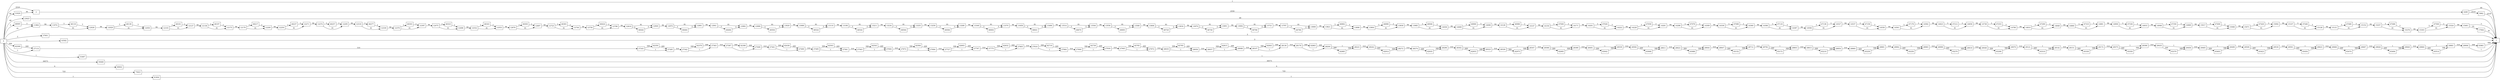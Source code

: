 digraph {
	graph [rankdir=LR]
	node [shape=rectangle]
	2 -> 4268 [label=2559]
	4268 -> 1 [label=40]
	4268 -> 5982 [label=2519]
	5982 -> 1 [label=2519]
	11964 -> 11974 [label=84]
	11974 -> 12028 [label=81]
	11974 -> 46118 [label=3]
	12028 -> 12029 [label=84]
	12029 -> 12050 [label=81]
	12029 -> 46138 [label=3]
	12050 -> 12103 [label=84]
	12103 -> 12127 [label=81]
	12103 -> 46161 [label=3]
	12127 -> 12138 [label=84]
	12138 -> 12175 [label=81]
	12138 -> 46197 [label=3]
	12175 -> 12179 [label=84]
	12179 -> 12200 [label=81]
	12179 -> 46217 [label=3]
	12200 -> 12250 [label=84]
	12250 -> 12271 [label=81]
	12250 -> 46237 [label=3]
	12271 -> 12274 [label=84]
	12274 -> 12295 [label=81]
	12274 -> 46257 [label=3]
	12295 -> 12318 [label=84]
	12318 -> 12339 [label=81]
	12318 -> 46277 [label=3]
	12339 -> 12370 [label=84]
	12370 -> 12397 [label=81]
	12370 -> 46303 [label=3]
	12397 -> 12475 [label=84]
	12475 -> 12496 [label=81]
	12475 -> 46323 [label=3]
	12496 -> 12532 [label=84]
	12532 -> 12553 [label=81]
	12532 -> 46343 [label=3]
	12553 -> 12676 [label=84]
	12676 -> 12697 [label=81]
	12676 -> 46363 [label=3]
	12697 -> 12723 [label=84]
	12723 -> 12744 [label=81]
	12723 -> 46383 [label=3]
	12744 -> 12756 [label=84]
	12756 -> 12798 [label=81]
	12756 -> 46424 [label=3]
	12798 -> 12819 [label=84]
	12819 -> 12840 [label=81]
	12819 -> 46444 [label=3]
	12840 -> 12870 [label=84]
	12870 -> 12891 [label=81]
	12870 -> 46464 [label=3]
	12891 -> 12941 [label=84]
	12941 -> 12962 [label=81]
	12941 -> 46484 [label=3]
	12962 -> 12999 [label=84]
	12999 -> 13020 [label=81]
	12999 -> 46504 [label=3]
	13020 -> 13089 [label=84]
	13089 -> 13110 [label=81]
	13089 -> 46524 [label=3]
	13110 -> 13190 [label=84]
	13190 -> 13211 [label=81]
	13190 -> 46544 [label=3]
	13211 -> 13234 [label=84]
	13234 -> 13255 [label=81]
	13234 -> 46564 [label=3]
	13255 -> 13259 [label=84]
	13259 -> 13280 [label=81]
	13259 -> 46584 [label=3]
	13280 -> 13349 [label=84]
	13349 -> 13370 [label=81]
	13349 -> 46604 [label=3]
	13370 -> 13458 [label=84]
	13458 -> 13496 [label=81]
	13458 -> 46641 [label=3]
	13496 -> 13514 [label=84]
	13514 -> 13544 [label=81]
	13514 -> 46670 [label=3]
	13544 -> 13556 [label=84]
	13556 -> 13580 [label=81]
	13556 -> 46693 [label=3]
	13580 -> 13606 [label=84]
	13606 -> 13634 [label=81]
	13606 -> 46720 [label=3]
	13634 -> 13670 [label=84]
	13670 -> 13691 [label=81]
	13670 -> 46740 [label=3]
	13691 -> 13694 [label=84]
	13694 -> 13721 [label=81]
	13694 -> 46766 [label=3]
	13721 -> 13787 [label=84]
	13787 -> 13808 [label=81]
	13787 -> 46786 [label=3]
	13808 -> 13821 [label=84]
	13821 -> 13898 [label=81]
	13821 -> 46862 [label=3]
	13898 -> 13904 [label=84]
	13904 -> 13939 [label=81]
	13904 -> 46896 [label=3]
	13939 -> 13985 [label=84]
	13985 -> 14036 [label=81]
	13985 -> 46946 [label=3]
	14036 -> 14069 [label=84]
	14069 -> 14090 [label=81]
	14069 -> 46966 [label=3]
	14090 -> 14126 [label=84]
	14126 -> 14147 [label=81]
	14126 -> 46986 [label=3]
	14147 -> 14150 [label=84]
	14150 -> 14171 [label=81]
	14150 -> 47006 [label=3]
	14171 -> 14201 [label=84]
	14201 -> 14222 [label=81]
	14201 -> 47026 [label=3]
	14222 -> 14228 [label=84]
	14228 -> 14261 [label=81]
	14228 -> 47058 [label=3]
	14261 -> 14288 [label=84]
	14288 -> 14309 [label=81]
	14288 -> 47078 [label=3]
	14309 -> 14339 [label=84]
	14339 -> 14360 [label=81]
	14339 -> 47098 [label=3]
	14360 -> 14366 [label=84]
	14366 -> 14387 [label=81]
	14366 -> 47118 [label=3]
	14387 -> 14506 [label=84]
	14506 -> 14527 [label=81]
	14506 -> 47138 [label=3]
	14527 -> 14537 [label=84]
	14537 -> 14558 [label=81]
	14537 -> 47158 [label=3]
	14558 -> 14561 [label=84]
	14561 -> 14582 [label=81]
	14561 -> 47178 [label=3]
	14582 -> 14623 [label=84]
	14623 -> 14658 [label=81]
	14623 -> 47212 [label=3]
	14658 -> 14738 [label=84]
	14738 -> 14780 [label=81]
	14738 -> 47253 [label=3]
	14780 -> 14810 [label=84]
	14810 -> 14848 [label=81]
	14810 -> 47290 [label=3]
	14848 -> 14860 [label=84]
	14860 -> 14881 [label=81]
	14860 -> 47310 [label=3]
	14881 -> 14906 [label=84]
	14906 -> 14933 [label=81]
	14906 -> 47336 [label=3]
	14933 -> 14948 [label=84]
	14948 -> 14969 [label=81]
	14948 -> 47356 [label=3]
	14969 -> 15017 [label=84]
	15017 -> 15068 [label=81]
	15017 -> 47406 [label=3]
	15068 -> 15071 [label=84]
	15071 -> 15092 [label=81]
	15071 -> 47426 [label=3]
	15092 -> 15107 [label=84]
	15107 -> 15128 [label=81]
	15107 -> 47446 [label=3]
	15128 -> 15131 [label=84]
	15131 -> 15152 [label=81]
	15131 -> 47466 [label=3]
	15152 -> 15257 [label=84]
	15257 -> 15278 [label=81]
	15257 -> 47486 [label=3]
	15278 -> 15303 [label=84]
	15303 -> 15324 [label=81]
	15303 -> 47506 [label=3]
	15324 -> 15461 [label=84]
	15461 -> 1 [label=3]
	15461 -> 17944 [label=81]
	17944 -> 1 [label=81]
	23925 -> 1 [label=49]
	27114 -> 27243 [label=310]
	27243 -> 27285 [label=1]
	27243 -> 62350 [label=309]
	27285 -> 27342 [label=310]
	27342 -> 27363 [label=1]
	27342 -> 62370 [label=309]
	27363 -> 27387 [label=310]
	27387 -> 27408 [label=1]
	27387 -> 62390 [label=309]
	27408 -> 27441 [label=310]
	27441 -> 27490 [label=1]
	27441 -> 62438 [label=309]
	27490 -> 27495 [label=310]
	27495 -> 27561 [label=1]
	27495 -> 62503 [label=309]
	27561 -> 27563 [label=310]
	27563 -> 27604 [label=1]
	27563 -> 62543 [label=309]
	27604 -> 27672 [label=310]
	27672 -> 27694 [label=1]
	27672 -> 62564 [label=309]
	27694 -> 27727 [label=310]
	27727 -> 27767 [label=1]
	27727 -> 62603 [label=309]
	27767 -> 27775 [label=310]
	27775 -> 27805 [label=1]
	27775 -> 62632 [label=309]
	27805 -> 27816 [label=310]
	27816 -> 27904 [label=1]
	27816 -> 62719 [label=309]
	27904 -> 27909 [label=310]
	27909 -> 27930 [label=1]
	27909 -> 62739 [label=309]
	27930 -> 27945 [label=310]
	27945 -> 27972 [label=1]
	27945 -> 62765 [label=309]
	27972 -> 28035 [label=310]
	28035 -> 28056 [label=1]
	28035 -> 62785 [label=309]
	28056 -> 28057 [label=310]
	28057 -> 28088 [label=1]
	28057 -> 62815 [label=309]
	28088 -> 28107 [label=310]
	28107 -> 28136 [label=1]
	28107 -> 62843 [label=309]
	28136 -> 28179 [label=310]
	28179 -> 28200 [label=1]
	28179 -> 62863 [label=309]
	28200 -> 28223 [label=1]
	28200 -> 62885 [label=309]
	28223 -> 28242 [label=310]
	28242 -> 28272 [label=1]
	28242 -> 62914 [label=309]
	28272 -> 28274 [label=310]
	28274 -> 28296 [label=1]
	28274 -> 62935 [label=309]
	28296 -> 28302 [label=310]
	28302 -> 28323 [label=1]
	28302 -> 62955 [label=309]
	28323 -> 28326 [label=310]
	28326 -> 28347 [label=1]
	28326 -> 62975 [label=309]
	28347 -> 28368 [label=310]
	28368 -> 28389 [label=1]
	28368 -> 62995 [label=309]
	28389 -> 28491 [label=310]
	28491 -> 28539 [label=1]
	28491 -> 63042 [label=309]
	28539 -> 28584 [label=310]
	28584 -> 28611 [label=1]
	28584 -> 63068 [label=309]
	28611 -> 28623 [label=310]
	28623 -> 28644 [label=1]
	28623 -> 63088 [label=309]
	28644 -> 28647 [label=310]
	28647 -> 28712 [label=1]
	28647 -> 63152 [label=309]
	28712 -> 28782 [label=310]
	28782 -> 28803 [label=1]
	28782 -> 63172 [label=309]
	28803 -> 28815 [label=310]
	28815 -> 28854 [label=1]
	28815 -> 63210 [label=309]
	28854 -> 28860 [label=310]
	28860 -> 28881 [label=1]
	28860 -> 63230 [label=309]
	28881 -> 28962 [label=310]
	28962 -> 28983 [label=1]
	28962 -> 63250 [label=309]
	28983 -> 28998 [label=310]
	28998 -> 29019 [label=1]
	28998 -> 63270 [label=309]
	29019 -> 29049 [label=310]
	29049 -> 29070 [label=1]
	29049 -> 63290 [label=309]
	29070 -> 29121 [label=310]
	29121 -> 29142 [label=1]
	29121 -> 63310 [label=309]
	29142 -> 29151 [label=310]
	29151 -> 29172 [label=1]
	29151 -> 63330 [label=309]
	29172 -> 29375 [label=310]
	29375 -> 29396 [label=1]
	29375 -> 63350 [label=309]
	29396 -> 29435 [label=310]
	29435 -> 29456 [label=1]
	29435 -> 63370 [label=309]
	29456 -> 29465 [label=310]
	29465 -> 29499 [label=1]
	29465 -> 63403 [label=309]
	29499 -> 29509 [label=310]
	29509 -> 29530 [label=1]
	29509 -> 63423 [label=309]
	29530 -> 29591 [label=310]
	29591 -> 29623 [label=1]
	29591 -> 63454 [label=309]
	29623 -> 29666 [label=310]
	29666 -> 29687 [label=1]
	29666 -> 63474 [label=309]
	29687 -> 29828 [label=310]
	29828 -> 29849 [label=1]
	29828 -> 63494 [label=309]
	29849 -> 29860 [label=310]
	29860 -> 29881 [label=1]
	29860 -> 63514 [label=309]
	29881 -> 29906 [label=310]
	29906 -> 1 [label=1]
	29906 -> 63861 [label=309]
	31620 -> 2 [label=40]
	37601 -> 1 [label=2]
	43582 -> 1 [label=2]
	46065 -> 11964 [label=3]
	46118 -> 12028 [label=3]
	46138 -> 12050 [label=3]
	46161 -> 12127 [label=3]
	46197 -> 12175 [label=3]
	46217 -> 12200 [label=3]
	46237 -> 12271 [label=3]
	46257 -> 12295 [label=3]
	46277 -> 12339 [label=3]
	46303 -> 12397 [label=3]
	46323 -> 12496 [label=3]
	46343 -> 12553 [label=3]
	46363 -> 12697 [label=3]
	46383 -> 12744 [label=3]
	46424 -> 12798 [label=3]
	46444 -> 12840 [label=3]
	46464 -> 12891 [label=3]
	46484 -> 12962 [label=3]
	46504 -> 13020 [label=3]
	46524 -> 13110 [label=3]
	46544 -> 13211 [label=3]
	46564 -> 13255 [label=3]
	46584 -> 13280 [label=3]
	46604 -> 13370 [label=3]
	46641 -> 13496 [label=3]
	46670 -> 13544 [label=3]
	46693 -> 13580 [label=3]
	46720 -> 13634 [label=3]
	46740 -> 13691 [label=3]
	46766 -> 13721 [label=3]
	46786 -> 13808 [label=3]
	46862 -> 13898 [label=3]
	46896 -> 13939 [label=3]
	46946 -> 14036 [label=3]
	46966 -> 14090 [label=3]
	46986 -> 14147 [label=3]
	47006 -> 14171 [label=3]
	47026 -> 14222 [label=3]
	47058 -> 14261 [label=3]
	47078 -> 14309 [label=3]
	47098 -> 14360 [label=3]
	47118 -> 14387 [label=3]
	47138 -> 14527 [label=3]
	47158 -> 14558 [label=3]
	47178 -> 14582 [label=3]
	47212 -> 14658 [label=3]
	47253 -> 14780 [label=3]
	47290 -> 14848 [label=3]
	47310 -> 14881 [label=3]
	47336 -> 14933 [label=3]
	47356 -> 14969 [label=3]
	47406 -> 15068 [label=3]
	47426 -> 15092 [label=3]
	47446 -> 15128 [label=3]
	47466 -> 15152 [label=3]
	47486 -> 15278 [label=3]
	47506 -> 15324 [label=3]
	53487 -> 1 [label=1]
	59468 -> 1 [label=36573]
	62309 -> 27114 [label=309]
	62350 -> 27285 [label=309]
	62370 -> 27363 [label=309]
	62390 -> 27408 [label=309]
	62438 -> 27490 [label=309]
	62503 -> 27561 [label=309]
	62543 -> 27604 [label=309]
	62564 -> 27694 [label=309]
	62603 -> 27767 [label=309]
	62632 -> 27805 [label=309]
	62719 -> 27904 [label=309]
	62739 -> 27930 [label=309]
	62765 -> 27972 [label=309]
	62785 -> 28056 [label=309]
	62815 -> 28088 [label=309]
	62843 -> 28136 [label=309]
	62863 -> 28200 [label=309]
	62885 -> 28223 [label=309]
	62914 -> 28272 [label=309]
	62935 -> 28296 [label=309]
	62955 -> 28323 [label=309]
	62975 -> 28347 [label=309]
	62995 -> 28389 [label=309]
	63042 -> 28539 [label=309]
	63068 -> 28611 [label=309]
	63088 -> 28644 [label=309]
	63152 -> 28712 [label=309]
	63172 -> 28803 [label=309]
	63210 -> 28854 [label=309]
	63230 -> 28881 [label=309]
	63250 -> 28983 [label=309]
	63270 -> 29019 [label=309]
	63290 -> 29070 [label=309]
	63310 -> 29142 [label=309]
	63330 -> 29172 [label=309]
	63350 -> 29396 [label=309]
	63370 -> 29456 [label=309]
	63403 -> 29499 [label=309]
	63423 -> 29530 [label=309]
	63454 -> 29623 [label=309]
	63474 -> 29687 [label=309]
	63494 -> 29849 [label=309]
	63514 -> 29881 [label=309]
	63861 -> 1 [label=309]
	69842 -> 1 [label=4]
	75823 -> 1 [label=725]
	81804 -> 1 [label=1]
	0 -> 2 [label=2519]
	0 -> 11964 [label=81]
	0 -> 1 [label=1]
	0 -> 23925 [label=49]
	0 -> 27114 [label=1]
	0 -> 31620 [label=40]
	0 -> 37601 [label=2]
	0 -> 43582 [label=2]
	0 -> 46065 [label=3]
	0 -> 53487 [label=1]
	0 -> 59468 [label=36573]
	0 -> 62309 [label=309]
	0 -> 69842 [label=4]
	0 -> 75823 [label=725]
	0 -> 81804 [label=1]
}
